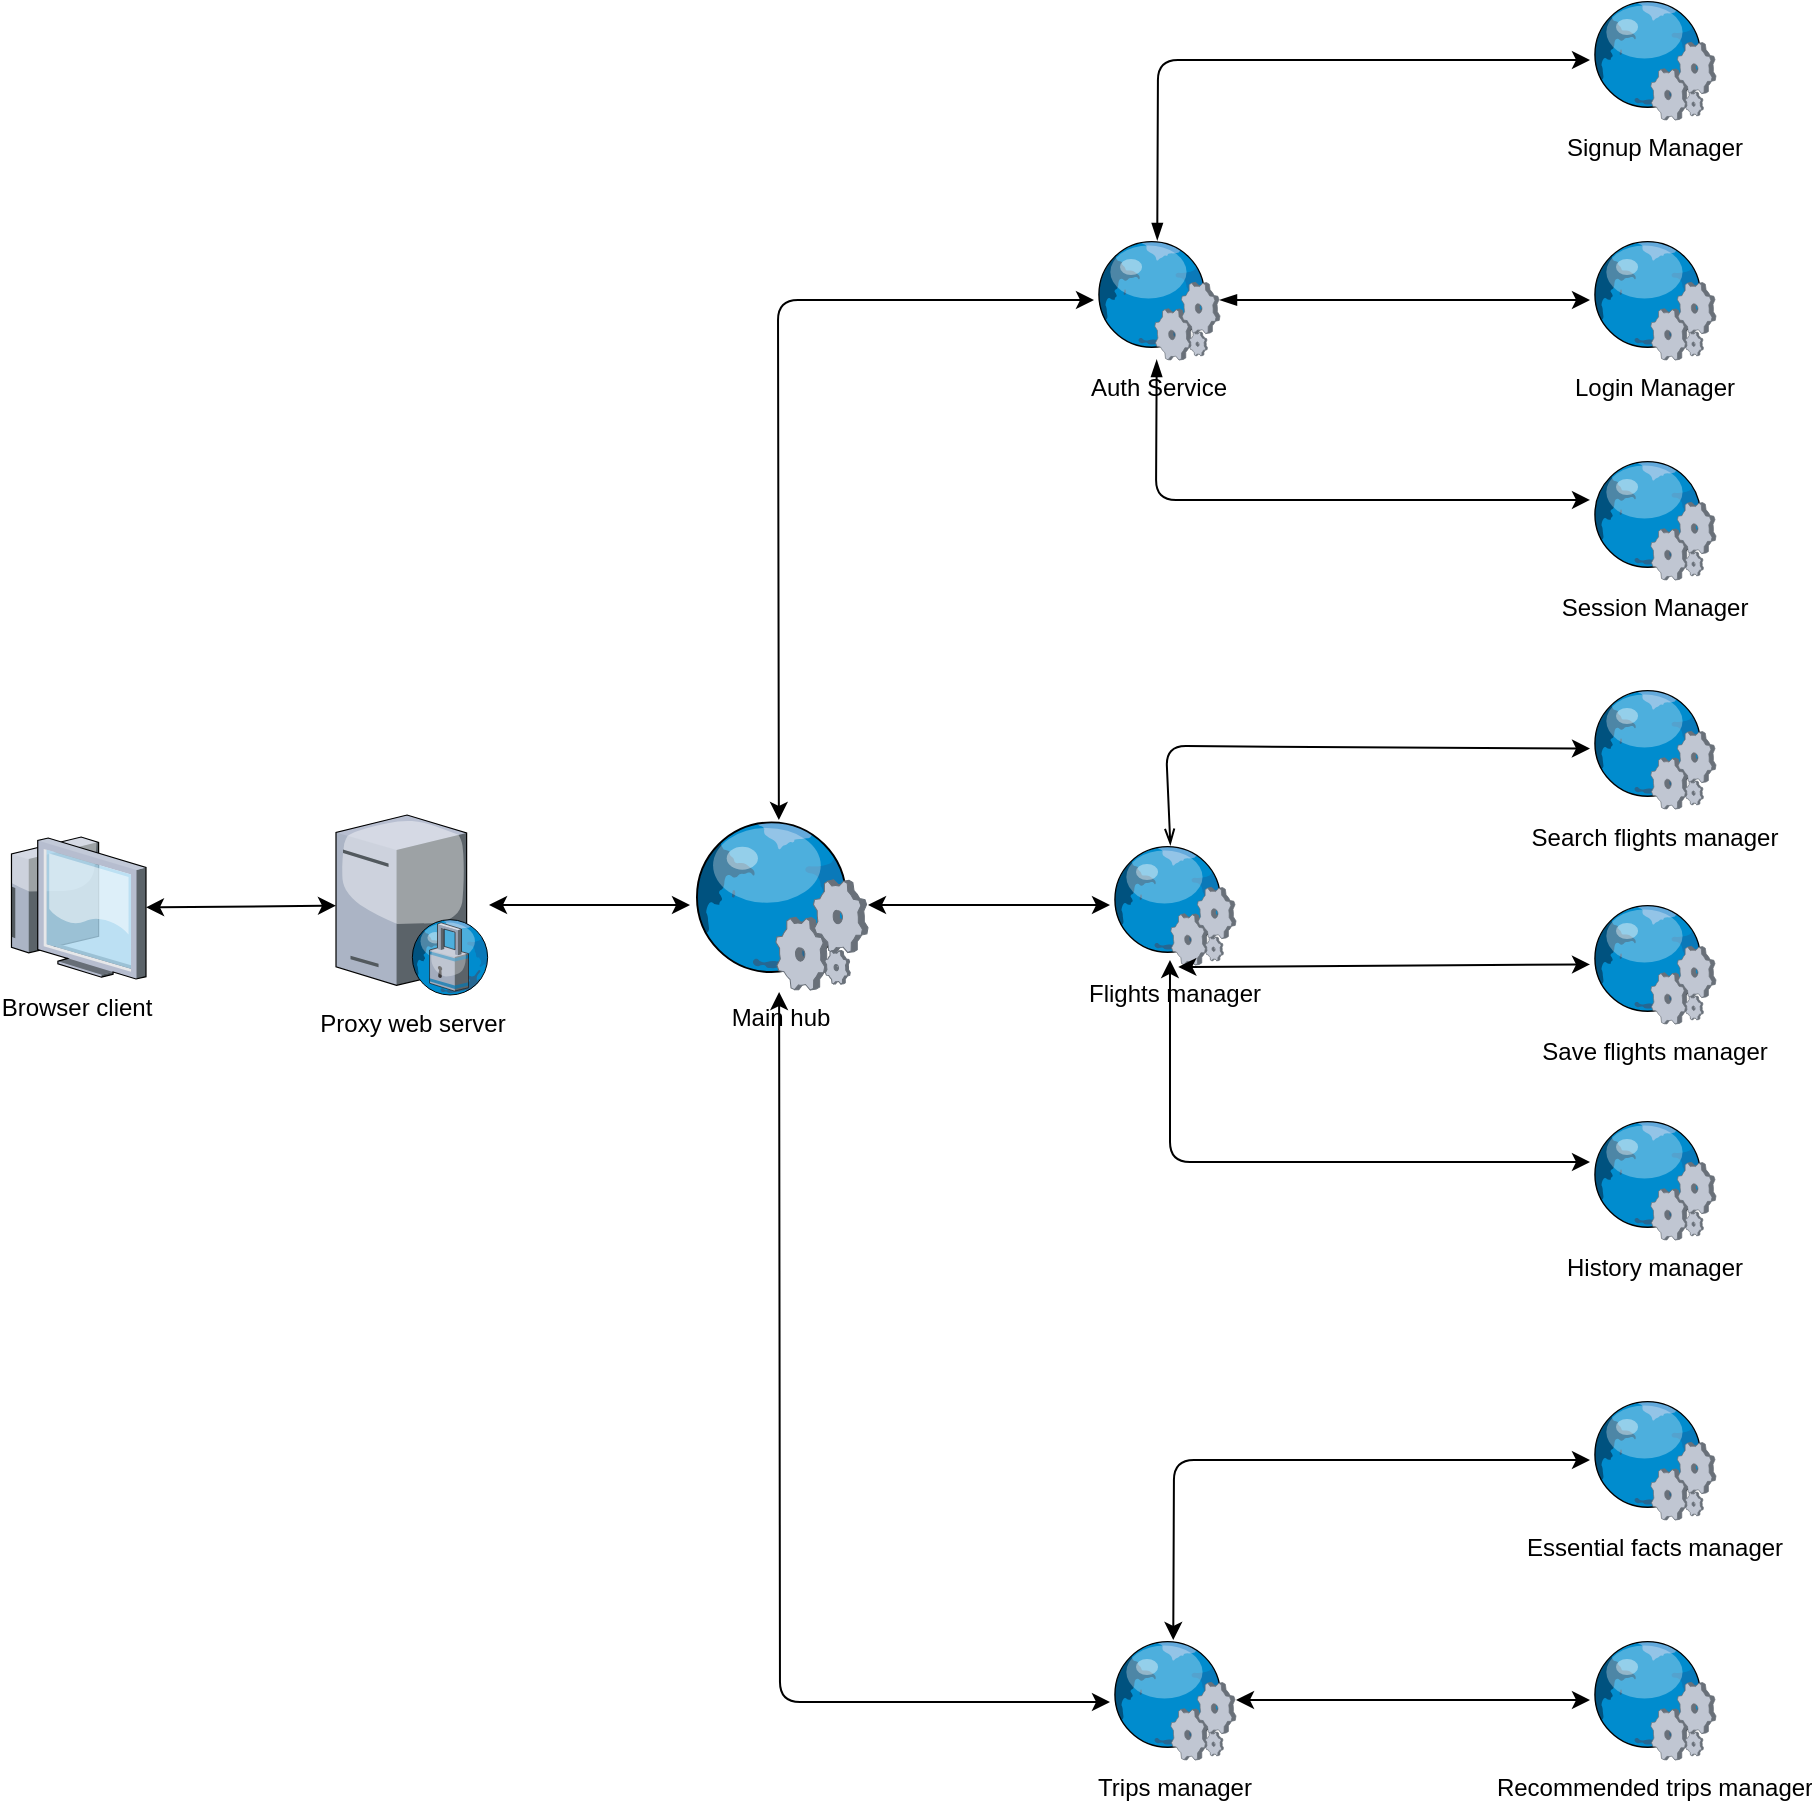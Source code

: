 <mxfile version="10.6.1" type="device"><diagram name="Page-1" id="e3a06f82-3646-2815-327d-82caf3d4e204"><mxGraphModel dx="1683" dy="2127" grid="1" gridSize="10" guides="1" tooltips="1" connect="1" arrows="1" fold="1" page="1" pageScale="1.5" pageWidth="1169" pageHeight="826" background="none" math="0" shadow="0"><root><mxCell id="0" style=";html=1;"/><mxCell id="1" style=";html=1;" parent="0"/><mxCell id="Yy4c6whMK2N1YByl0JNI-1" value="Proxy web server" style="verticalLabelPosition=bottom;aspect=fixed;html=1;verticalAlign=top;strokeColor=none;align=center;outlineConnect=0;shape=mxgraph.citrix.proxy_server;" vertex="1" parent="1"><mxGeometry x="583" y="357.5" width="76.5" height="90" as="geometry"/></mxCell><mxCell id="Yy4c6whMK2N1YByl0JNI-2" value="Main hub&lt;br&gt;" style="verticalLabelPosition=bottom;aspect=fixed;html=1;verticalAlign=top;strokeColor=none;align=center;outlineConnect=0;shape=mxgraph.citrix.web_service;" vertex="1" parent="1"><mxGeometry x="760" y="360" width="89" height="85" as="geometry"/></mxCell><mxCell id="Yy4c6whMK2N1YByl0JNI-4" value="Browser client" style="verticalLabelPosition=bottom;aspect=fixed;html=1;verticalAlign=top;strokeColor=none;align=center;outlineConnect=0;shape=mxgraph.citrix.thin_client;" vertex="1" parent="1"><mxGeometry x="417" y="368.5" width="71" height="71" as="geometry"/></mxCell><mxCell id="Yy4c6whMK2N1YByl0JNI-5" value="" style="endArrow=classic;startArrow=classic;html=1;" edge="1" parent="1" source="Yy4c6whMK2N1YByl0JNI-4" target="Yy4c6whMK2N1YByl0JNI-1"><mxGeometry width="50" height="50" relative="1" as="geometry"><mxPoint x="390" y="530" as="sourcePoint"/><mxPoint x="500" y="430" as="targetPoint"/></mxGeometry></mxCell><mxCell id="Yy4c6whMK2N1YByl0JNI-6" value="" style="endArrow=classic;startArrow=classic;html=1;" edge="1" parent="1" source="Yy4c6whMK2N1YByl0JNI-1" target="Yy4c6whMK2N1YByl0JNI-2"><mxGeometry width="50" height="50" relative="1" as="geometry"><mxPoint x="390" y="540" as="sourcePoint"/><mxPoint x="440" y="490" as="targetPoint"/></mxGeometry></mxCell><mxCell id="Yy4c6whMK2N1YByl0JNI-7" value="" style="endArrow=classic;startArrow=classic;html=1;" edge="1" parent="1" source="Yy4c6whMK2N1YByl0JNI-8" target="Yy4c6whMK2N1YByl0JNI-2"><mxGeometry width="50" height="50" relative="1" as="geometry"><mxPoint x="1010" y="130" as="sourcePoint"/><mxPoint x="440" y="490" as="targetPoint"/><Array as="points"><mxPoint x="804" y="100"/></Array></mxGeometry></mxCell><mxCell id="Yy4c6whMK2N1YByl0JNI-8" value="Auth Service&lt;br&gt;" style="verticalLabelPosition=bottom;aspect=fixed;html=1;verticalAlign=top;strokeColor=none;align=center;outlineConnect=0;shape=mxgraph.citrix.web_service;" vertex="1" parent="1"><mxGeometry x="962" y="70" width="63" height="60" as="geometry"/></mxCell><mxCell id="Yy4c6whMK2N1YByl0JNI-9" value="Signup Manager" style="verticalLabelPosition=bottom;aspect=fixed;html=1;verticalAlign=top;strokeColor=none;align=center;outlineConnect=0;shape=mxgraph.citrix.web_service;" vertex="1" parent="1"><mxGeometry x="1210" y="-50" width="63" height="60" as="geometry"/></mxCell><mxCell id="Yy4c6whMK2N1YByl0JNI-10" value="Login Manager" style="verticalLabelPosition=bottom;aspect=fixed;html=1;verticalAlign=top;strokeColor=none;align=center;outlineConnect=0;shape=mxgraph.citrix.web_service;" vertex="1" parent="1"><mxGeometry x="1210" y="70" width="63" height="60" as="geometry"/></mxCell><mxCell id="Yy4c6whMK2N1YByl0JNI-11" value="Session Manager&lt;br&gt;" style="verticalLabelPosition=bottom;aspect=fixed;html=1;verticalAlign=top;strokeColor=none;align=center;outlineConnect=0;shape=mxgraph.citrix.web_service;" vertex="1" parent="1"><mxGeometry x="1210" y="180" width="63" height="60" as="geometry"/></mxCell><mxCell id="Yy4c6whMK2N1YByl0JNI-12" value="" style="endArrow=classic;html=1;startArrow=blockThin;startFill=1;" edge="1" parent="1" source="Yy4c6whMK2N1YByl0JNI-8" target="Yy4c6whMK2N1YByl0JNI-9"><mxGeometry width="50" height="50" relative="1" as="geometry"><mxPoint x="390" y="620" as="sourcePoint"/><mxPoint x="440" y="570" as="targetPoint"/><Array as="points"><mxPoint x="994" y="-20"/></Array></mxGeometry></mxCell><mxCell id="Yy4c6whMK2N1YByl0JNI-13" value="" style="endArrow=classic;html=1;startArrow=blockThin;startFill=1;" edge="1" parent="1" source="Yy4c6whMK2N1YByl0JNI-8" target="Yy4c6whMK2N1YByl0JNI-10"><mxGeometry width="50" height="50" relative="1" as="geometry"><mxPoint x="390" y="620" as="sourcePoint"/><mxPoint x="1210" y="155" as="targetPoint"/></mxGeometry></mxCell><mxCell id="Yy4c6whMK2N1YByl0JNI-14" value="" style="endArrow=classic;html=1;entryX=0;entryY=0.333;entryDx=0;entryDy=0;entryPerimeter=0;startArrow=blockThin;startFill=1;" edge="1" parent="1" source="Yy4c6whMK2N1YByl0JNI-8" target="Yy4c6whMK2N1YByl0JNI-11"><mxGeometry width="50" height="50" relative="1" as="geometry"><mxPoint x="1020" y="190" as="sourcePoint"/><mxPoint x="440" y="570" as="targetPoint"/><Array as="points"><mxPoint x="993" y="200"/></Array></mxGeometry></mxCell><mxCell id="Yy4c6whMK2N1YByl0JNI-15" value="" style="endArrow=classic;startArrow=classic;html=1;" edge="1" parent="1" source="Yy4c6whMK2N1YByl0JNI-2" target="Yy4c6whMK2N1YByl0JNI-16"><mxGeometry width="50" height="50" relative="1" as="geometry"><mxPoint x="390" y="620" as="sourcePoint"/><mxPoint x="960" y="400" as="targetPoint"/></mxGeometry></mxCell><mxCell id="Yy4c6whMK2N1YByl0JNI-16" value="Flights manager&lt;br&gt;&lt;br&gt;" style="verticalLabelPosition=bottom;aspect=fixed;html=1;verticalAlign=top;strokeColor=none;align=center;outlineConnect=0;shape=mxgraph.citrix.web_service;" vertex="1" parent="1"><mxGeometry x="970" y="372.5" width="63" height="60" as="geometry"/></mxCell><mxCell id="Yy4c6whMK2N1YByl0JNI-18" value="" style="endArrow=classic;html=1;startArrow=openThin;startFill=0;" edge="1" parent="1" source="Yy4c6whMK2N1YByl0JNI-16" target="Yy4c6whMK2N1YByl0JNI-19"><mxGeometry width="50" height="50" relative="1" as="geometry"><mxPoint x="390" y="620" as="sourcePoint"/><mxPoint x="1150" y="400" as="targetPoint"/><Array as="points"><mxPoint x="998" y="323"/></Array></mxGeometry></mxCell><mxCell id="Yy4c6whMK2N1YByl0JNI-19" value="Search flights manager&lt;br&gt;" style="verticalLabelPosition=bottom;aspect=fixed;html=1;verticalAlign=top;strokeColor=none;align=center;outlineConnect=0;shape=mxgraph.citrix.web_service;" vertex="1" parent="1"><mxGeometry x="1210" y="294.5" width="63" height="60" as="geometry"/></mxCell><mxCell id="Yy4c6whMK2N1YByl0JNI-20" value="Save flights manager&lt;br&gt;" style="verticalLabelPosition=bottom;aspect=fixed;html=1;verticalAlign=top;strokeColor=none;align=center;outlineConnect=0;shape=mxgraph.citrix.web_service;" vertex="1" parent="1"><mxGeometry x="1210" y="402" width="63" height="60" as="geometry"/></mxCell><mxCell id="Yy4c6whMK2N1YByl0JNI-21" value="" style="endArrow=classic;startArrow=classic;html=1;" edge="1" parent="1" target="Yy4c6whMK2N1YByl0JNI-20"><mxGeometry width="50" height="50" relative="1" as="geometry"><mxPoint x="1004.141" y="433.5" as="sourcePoint"/><mxPoint x="1213" y="529.87" as="targetPoint"/><Array as="points"/></mxGeometry></mxCell><mxCell id="Yy4c6whMK2N1YByl0JNI-22" value="History manager&lt;br&gt;" style="verticalLabelPosition=bottom;aspect=fixed;html=1;verticalAlign=top;strokeColor=none;align=center;outlineConnect=0;shape=mxgraph.citrix.web_service;" vertex="1" parent="1"><mxGeometry x="1210" y="510" width="63" height="60" as="geometry"/></mxCell><mxCell id="Yy4c6whMK2N1YByl0JNI-23" value="" style="endArrow=classic;startArrow=classic;html=1;entryX=0;entryY=0.35;entryDx=0;entryDy=0;entryPerimeter=0;exitX=0.476;exitY=0.958;exitDx=0;exitDy=0;exitPerimeter=0;" edge="1" parent="1" source="Yy4c6whMK2N1YByl0JNI-16" target="Yy4c6whMK2N1YByl0JNI-22"><mxGeometry width="50" height="50" relative="1" as="geometry"><mxPoint x="420" y="770" as="sourcePoint"/><mxPoint x="470" y="720" as="targetPoint"/><Array as="points"><mxPoint x="1000" y="531"/></Array></mxGeometry></mxCell><mxCell id="Yy4c6whMK2N1YByl0JNI-24" value="Recommended trips manager&lt;br&gt;" style="verticalLabelPosition=bottom;aspect=fixed;html=1;verticalAlign=top;strokeColor=none;align=center;outlineConnect=0;shape=mxgraph.citrix.web_service;" vertex="1" parent="1"><mxGeometry x="1210" y="770" width="63" height="60" as="geometry"/></mxCell><mxCell id="Yy4c6whMK2N1YByl0JNI-25" value="" style="endArrow=classic;startArrow=classic;html=1;" edge="1" parent="1" source="Yy4c6whMK2N1YByl0JNI-30" target="Yy4c6whMK2N1YByl0JNI-24"><mxGeometry width="50" height="50" relative="1" as="geometry"><mxPoint x="420" y="770" as="sourcePoint"/><mxPoint x="990" y="290" as="targetPoint"/></mxGeometry></mxCell><mxCell id="Yy4c6whMK2N1YByl0JNI-28" value="Essential facts manager&lt;br&gt;" style="verticalLabelPosition=bottom;aspect=fixed;html=1;verticalAlign=top;strokeColor=none;align=center;outlineConnect=0;shape=mxgraph.citrix.web_service;" vertex="1" parent="1"><mxGeometry x="1210" y="650" width="63" height="60" as="geometry"/></mxCell><mxCell id="Yy4c6whMK2N1YByl0JNI-30" value="Trips manager" style="verticalLabelPosition=bottom;aspect=fixed;html=1;verticalAlign=top;strokeColor=none;align=center;outlineConnect=0;shape=mxgraph.citrix.web_service;" vertex="1" parent="1"><mxGeometry x="970" y="770" width="63" height="60" as="geometry"/></mxCell><mxCell id="Yy4c6whMK2N1YByl0JNI-31" value="" style="endArrow=classic;startArrow=classic;html=1;" edge="1" parent="1"><mxGeometry width="50" height="50" relative="1" as="geometry"><mxPoint x="804.553" y="446" as="sourcePoint"/><mxPoint x="970" y="801" as="targetPoint"/><Array as="points"><mxPoint x="805" y="801"/></Array></mxGeometry></mxCell><mxCell id="Yy4c6whMK2N1YByl0JNI-32" value="" style="endArrow=classic;startArrow=classic;html=1;" edge="1" parent="1" source="Yy4c6whMK2N1YByl0JNI-30" target="Yy4c6whMK2N1YByl0JNI-28"><mxGeometry width="50" height="50" relative="1" as="geometry"><mxPoint x="440" y="920" as="sourcePoint"/><mxPoint x="490" y="870" as="targetPoint"/><Array as="points"><mxPoint x="1002" y="680"/></Array></mxGeometry></mxCell></root></mxGraphModel></diagram></mxfile>